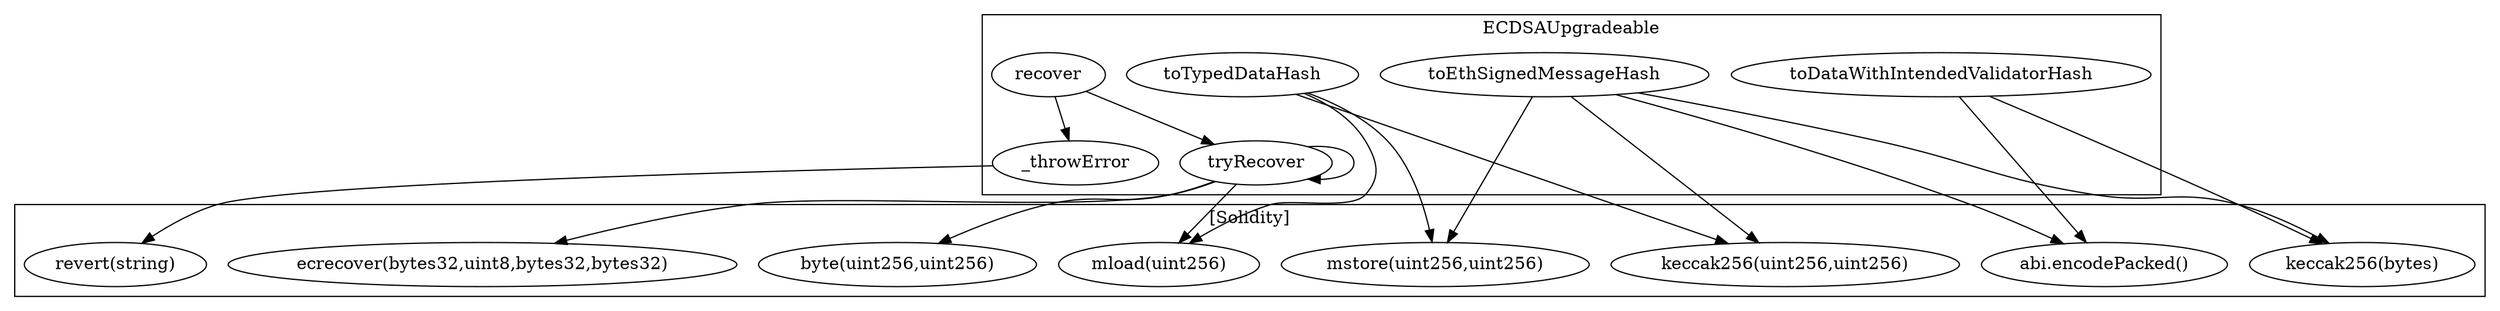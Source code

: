 strict digraph {
subgraph cluster_5671_ECDSAUpgradeable {
label = "ECDSAUpgradeable"
"5671__throwError" [label="_throwError"]
"5671_tryRecover" [label="tryRecover"]
"5671_toTypedDataHash" [label="toTypedDataHash"]
"5671_toDataWithIntendedValidatorHash" [label="toDataWithIntendedValidatorHash"]
"5671_recover" [label="recover"]
"5671_toEthSignedMessageHash" [label="toEthSignedMessageHash"]
"5671_recover" -> "5671_tryRecover"
"5671_recover" -> "5671__throwError"
"5671_tryRecover" -> "5671_tryRecover"
}subgraph cluster_solidity {
label = "[Solidity]"
"keccak256(uint256,uint256)" 
"revert(string)" 
"mstore(uint256,uint256)" 
"ecrecover(bytes32,uint8,bytes32,bytes32)" 
"abi.encodePacked()" 
"byte(uint256,uint256)" 
"mload(uint256)" 
"keccak256(bytes)" 
"5671_tryRecover" -> "mload(uint256)"
"5671_toEthSignedMessageHash" -> "mstore(uint256,uint256)"
"5671_toEthSignedMessageHash" -> "keccak256(bytes)"
"5671__throwError" -> "revert(string)"
"5671_tryRecover" -> "ecrecover(bytes32,uint8,bytes32,bytes32)"
"5671_toTypedDataHash" -> "mstore(uint256,uint256)"
"5671_toEthSignedMessageHash" -> "keccak256(uint256,uint256)"
"5671_tryRecover" -> "byte(uint256,uint256)"
"5671_toDataWithIntendedValidatorHash" -> "abi.encodePacked()"
"5671_toTypedDataHash" -> "keccak256(uint256,uint256)"
"5671_toDataWithIntendedValidatorHash" -> "keccak256(bytes)"
"5671_toTypedDataHash" -> "mload(uint256)"
"5671_toEthSignedMessageHash" -> "abi.encodePacked()"
}
}